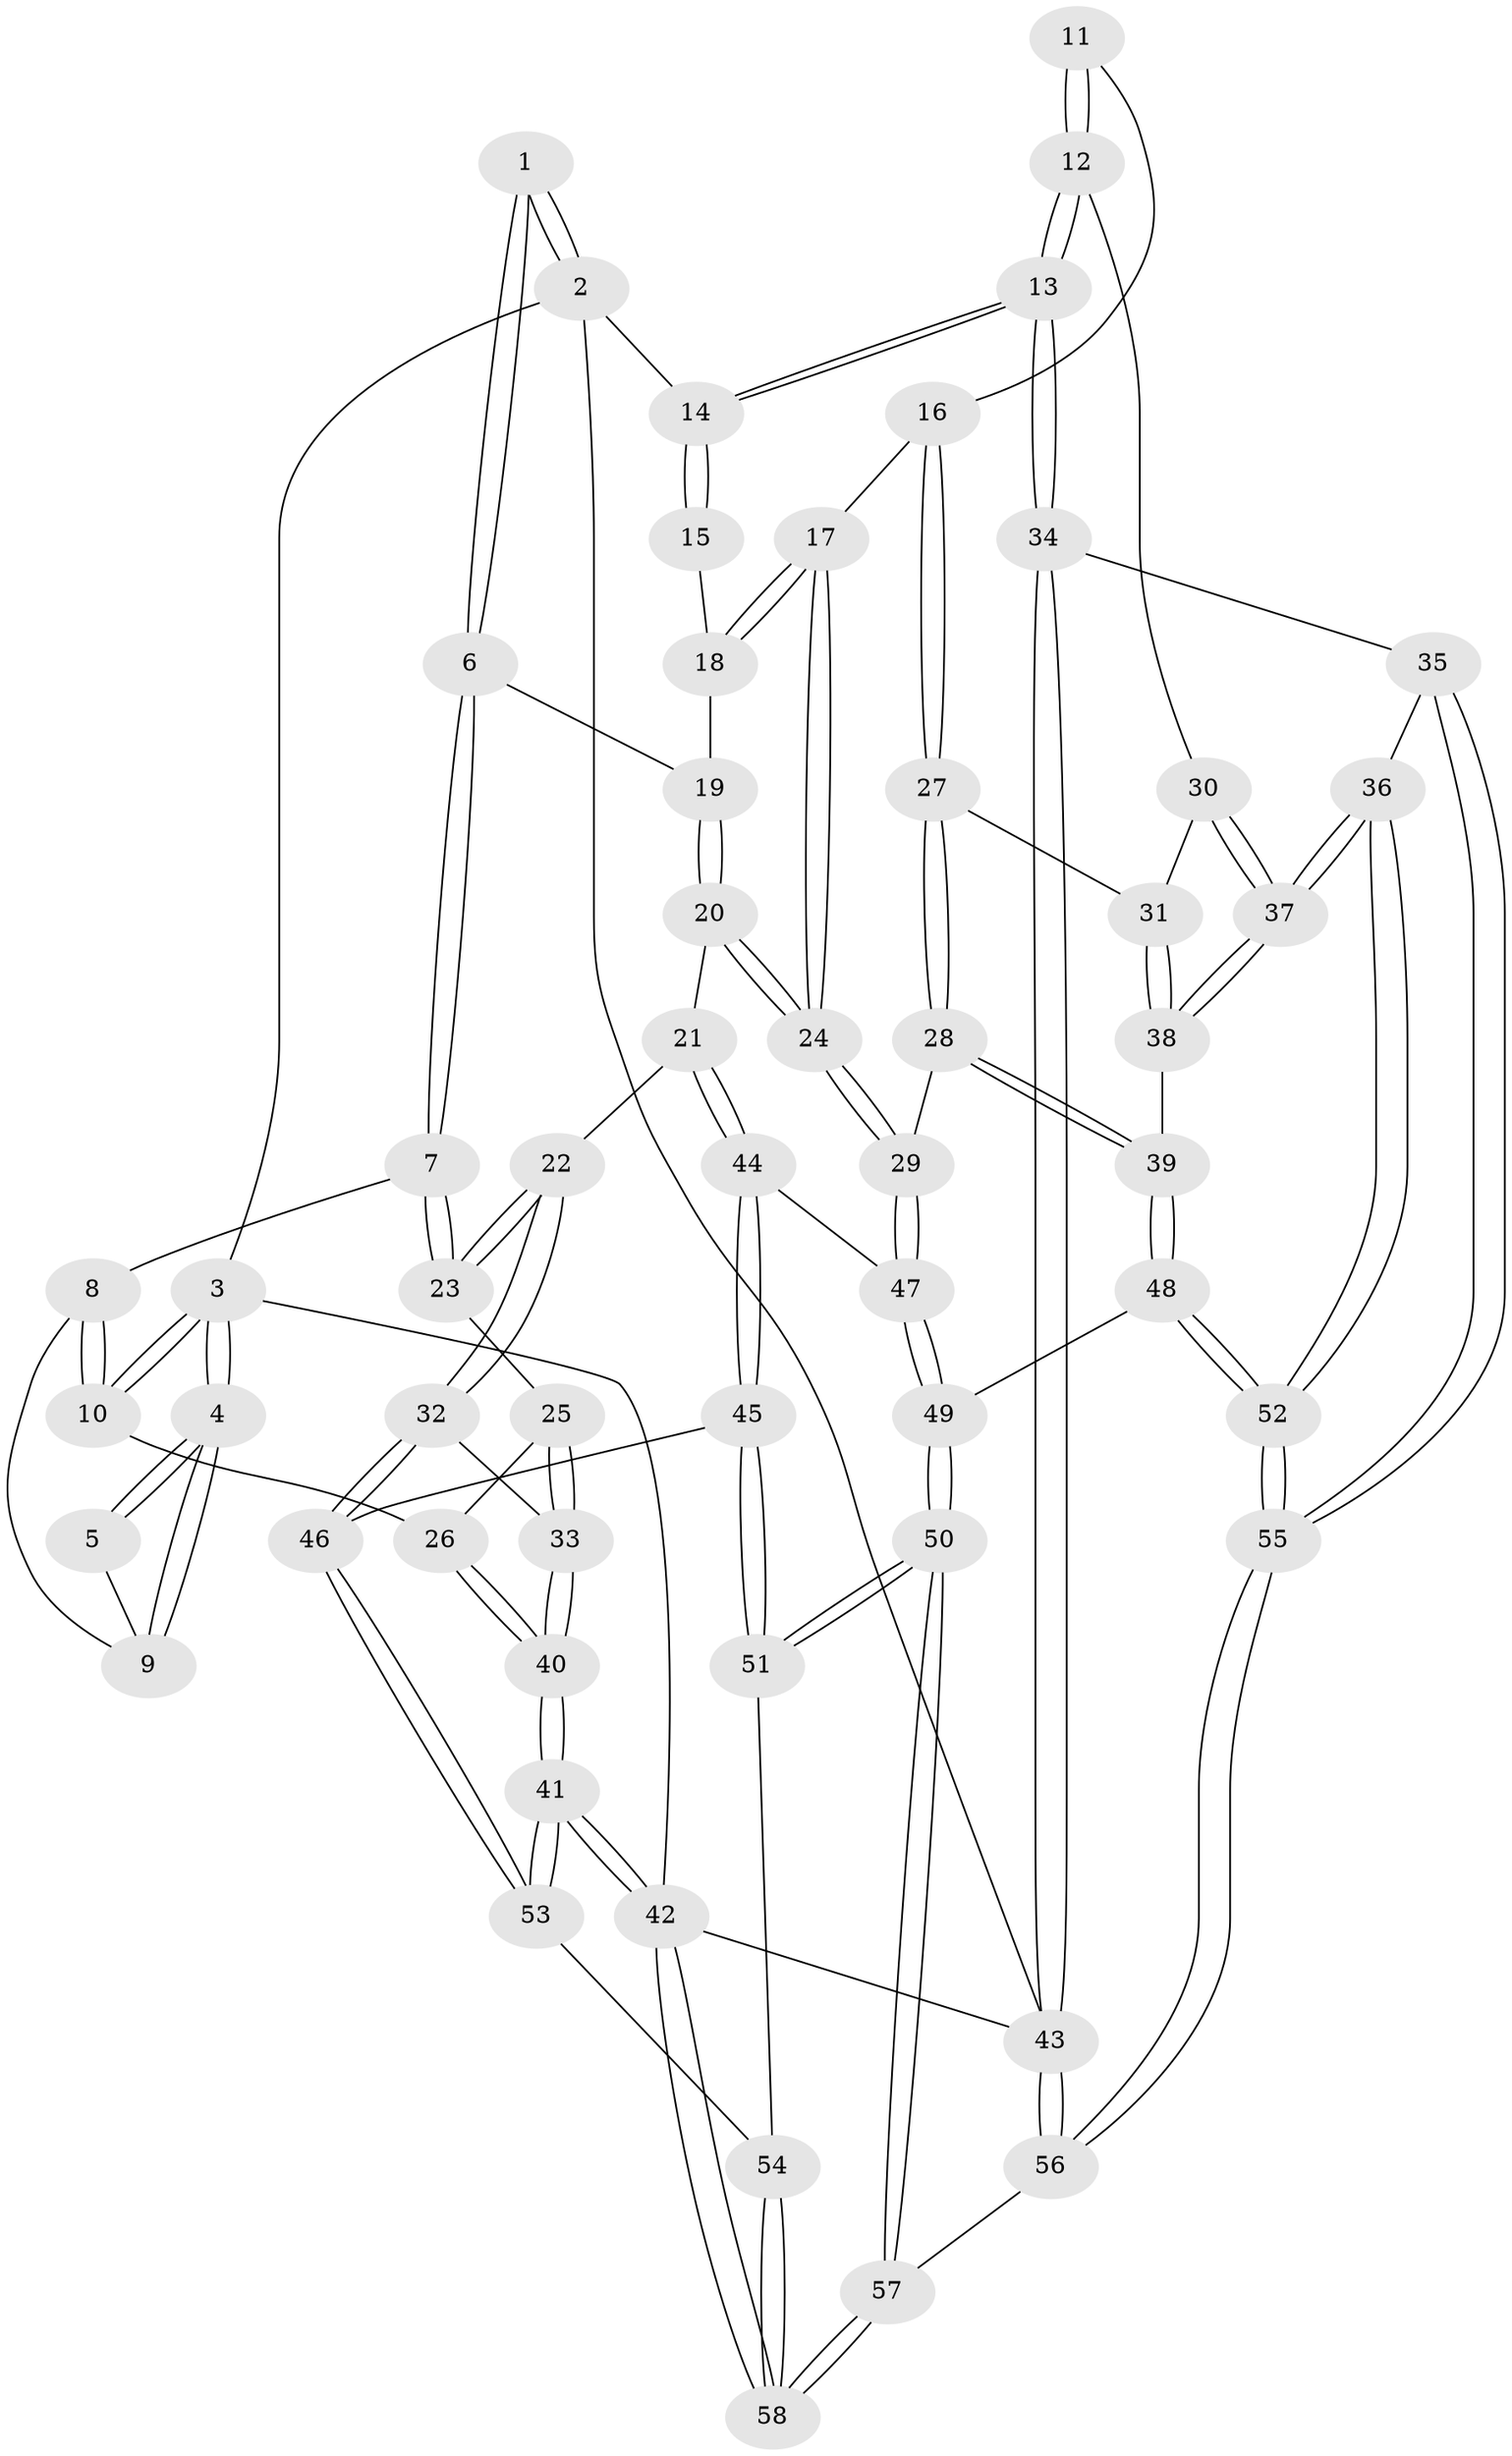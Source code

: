 // Generated by graph-tools (version 1.1) at 2025/51/03/09/25 03:51:09]
// undirected, 58 vertices, 142 edges
graph export_dot {
graph [start="1"]
  node [color=gray90,style=filled];
  1 [pos="+0.49935655133138634+0"];
  2 [pos="+1+0"];
  3 [pos="+0+0"];
  4 [pos="+0+0"];
  5 [pos="+0.15032648109696534+0"];
  6 [pos="+0.4700867200508914+0.08380352405475779"];
  7 [pos="+0.307800128771+0.1885222814718841"];
  8 [pos="+0.16616731161090034+0.1287801563442039"];
  9 [pos="+0.1576821140357702+0.10113800459428111"];
  10 [pos="+0+0.2181055467727771"];
  11 [pos="+0.7809486283016885+0.2714182649404079"];
  12 [pos="+0.8978148636829475+0.349961352402594"];
  13 [pos="+1+0.33513728109170304"];
  14 [pos="+1+0"];
  15 [pos="+0.7451974030741407+0.18011116155987217"];
  16 [pos="+0.6768407264005817+0.3345547418526988"];
  17 [pos="+0.6360543868328876+0.3006140104858518"];
  18 [pos="+0.5409343109606636+0.14134032147427894"];
  19 [pos="+0.49091002780282933+0.10876215253890661"];
  20 [pos="+0.5006684660788298+0.4615541501955963"];
  21 [pos="+0.4862767672249651+0.4621535317239786"];
  22 [pos="+0.276283914731569+0.3616562771870378"];
  23 [pos="+0.2660844546411296+0.2993845001693015"];
  24 [pos="+0.520568690361696+0.47374898181323494"];
  25 [pos="+0.052046204629538406+0.32744581848220006"];
  26 [pos="+0+0.23738771648645185"];
  27 [pos="+0.6889027930179262+0.3745404174663656"];
  28 [pos="+0.5811960259968935+0.5104291459507135"];
  29 [pos="+0.5520673620789952+0.5029622640067679"];
  30 [pos="+0.8368246591405405+0.39041781777571155"];
  31 [pos="+0.7790013952704106+0.41564780271198914"];
  32 [pos="+0.2042539483849336+0.5627404453281163"];
  33 [pos="+0.12975298964399815+0.5271461592909269"];
  34 [pos="+1+0.6449256346381237"];
  35 [pos="+1+0.6505824024616341"];
  36 [pos="+0.8877663774754889+0.6441499067070652"];
  37 [pos="+0.8327975231090289+0.6126074100856016"];
  38 [pos="+0.7223759257236618+0.568423032398787"];
  39 [pos="+0.6658535504959331+0.576401780640211"];
  40 [pos="+0+0.515283172781558"];
  41 [pos="+0+0.8058321788363682"];
  42 [pos="+0+1"];
  43 [pos="+1+1"];
  44 [pos="+0.3441091099546679+0.5686190972865166"];
  45 [pos="+0.24940296564624026+0.5962478658440764"];
  46 [pos="+0.2066194945142077+0.5687612201232437"];
  47 [pos="+0.4773878405677168+0.6323423190959531"];
  48 [pos="+0.6138938824326865+0.7783357764373008"];
  49 [pos="+0.4656761022988672+0.7900221834403968"];
  50 [pos="+0.3886881787813031+0.8338187124134828"];
  51 [pos="+0.370402831314083+0.8245501173835933"];
  52 [pos="+0.694439689118329+0.8364285253992756"];
  53 [pos="+0.024805497546601593+0.7807179069797667"];
  54 [pos="+0.16009996841082214+0.8671093813600326"];
  55 [pos="+0.7440525431084818+0.941587279881196"];
  56 [pos="+0.8120329490180527+1"];
  57 [pos="+0.43181995829650105+1"];
  58 [pos="+0.10905018796967461+1"];
  1 -- 2;
  1 -- 2;
  1 -- 6;
  1 -- 6;
  2 -- 3;
  2 -- 14;
  2 -- 43;
  3 -- 4;
  3 -- 4;
  3 -- 10;
  3 -- 10;
  3 -- 42;
  4 -- 5;
  4 -- 5;
  4 -- 9;
  4 -- 9;
  5 -- 9;
  6 -- 7;
  6 -- 7;
  6 -- 19;
  7 -- 8;
  7 -- 23;
  7 -- 23;
  8 -- 9;
  8 -- 10;
  8 -- 10;
  10 -- 26;
  11 -- 12;
  11 -- 12;
  11 -- 16;
  12 -- 13;
  12 -- 13;
  12 -- 30;
  13 -- 14;
  13 -- 14;
  13 -- 34;
  13 -- 34;
  14 -- 15;
  14 -- 15;
  15 -- 18;
  16 -- 17;
  16 -- 27;
  16 -- 27;
  17 -- 18;
  17 -- 18;
  17 -- 24;
  17 -- 24;
  18 -- 19;
  19 -- 20;
  19 -- 20;
  20 -- 21;
  20 -- 24;
  20 -- 24;
  21 -- 22;
  21 -- 44;
  21 -- 44;
  22 -- 23;
  22 -- 23;
  22 -- 32;
  22 -- 32;
  23 -- 25;
  24 -- 29;
  24 -- 29;
  25 -- 26;
  25 -- 33;
  25 -- 33;
  26 -- 40;
  26 -- 40;
  27 -- 28;
  27 -- 28;
  27 -- 31;
  28 -- 29;
  28 -- 39;
  28 -- 39;
  29 -- 47;
  29 -- 47;
  30 -- 31;
  30 -- 37;
  30 -- 37;
  31 -- 38;
  31 -- 38;
  32 -- 33;
  32 -- 46;
  32 -- 46;
  33 -- 40;
  33 -- 40;
  34 -- 35;
  34 -- 43;
  34 -- 43;
  35 -- 36;
  35 -- 55;
  35 -- 55;
  36 -- 37;
  36 -- 37;
  36 -- 52;
  36 -- 52;
  37 -- 38;
  37 -- 38;
  38 -- 39;
  39 -- 48;
  39 -- 48;
  40 -- 41;
  40 -- 41;
  41 -- 42;
  41 -- 42;
  41 -- 53;
  41 -- 53;
  42 -- 58;
  42 -- 58;
  42 -- 43;
  43 -- 56;
  43 -- 56;
  44 -- 45;
  44 -- 45;
  44 -- 47;
  45 -- 46;
  45 -- 51;
  45 -- 51;
  46 -- 53;
  46 -- 53;
  47 -- 49;
  47 -- 49;
  48 -- 49;
  48 -- 52;
  48 -- 52;
  49 -- 50;
  49 -- 50;
  50 -- 51;
  50 -- 51;
  50 -- 57;
  50 -- 57;
  51 -- 54;
  52 -- 55;
  52 -- 55;
  53 -- 54;
  54 -- 58;
  54 -- 58;
  55 -- 56;
  55 -- 56;
  56 -- 57;
  57 -- 58;
  57 -- 58;
}
